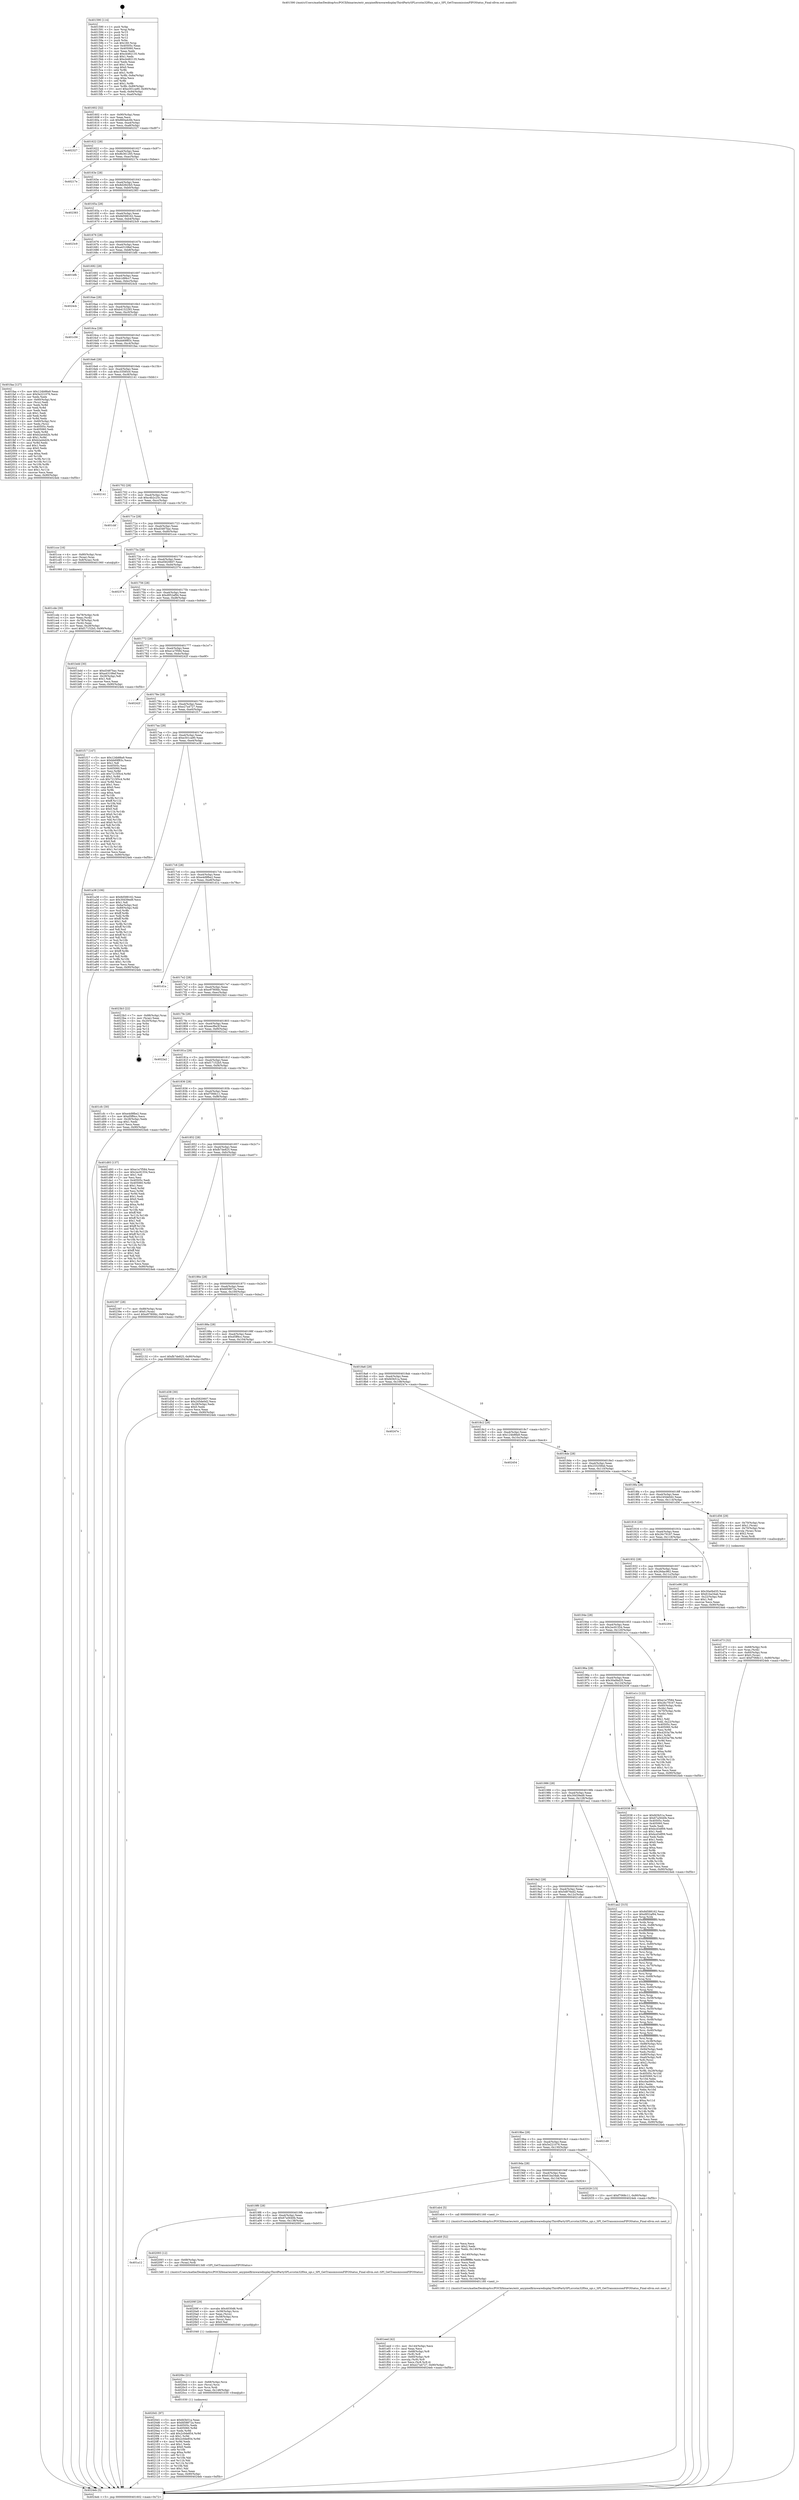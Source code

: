 digraph "0x401590" {
  label = "0x401590 (/mnt/c/Users/mathe/Desktop/tcc/POCII/binaries/extr_anypixelfirmwaredisplayThirdPartySPLsrcstm32f0xx_spi.c_SPI_GetTransmissionFIFOStatus_Final-ollvm.out::main(0))"
  labelloc = "t"
  node[shape=record]

  Entry [label="",width=0.3,height=0.3,shape=circle,fillcolor=black,style=filled]
  "0x401602" [label="{
     0x401602 [32]\l
     | [instrs]\l
     &nbsp;&nbsp;0x401602 \<+6\>: mov -0x90(%rbp),%eax\l
     &nbsp;&nbsp;0x401608 \<+2\>: mov %eax,%ecx\l
     &nbsp;&nbsp;0x40160a \<+6\>: sub $0x860adc6b,%ecx\l
     &nbsp;&nbsp;0x401610 \<+6\>: mov %eax,-0xa4(%rbp)\l
     &nbsp;&nbsp;0x401616 \<+6\>: mov %ecx,-0xa8(%rbp)\l
     &nbsp;&nbsp;0x40161c \<+6\>: je 0000000000402327 \<main+0xd97\>\l
  }"]
  "0x402327" [label="{
     0x402327\l
  }", style=dashed]
  "0x401622" [label="{
     0x401622 [28]\l
     | [instrs]\l
     &nbsp;&nbsp;0x401622 \<+5\>: jmp 0000000000401627 \<main+0x97\>\l
     &nbsp;&nbsp;0x401627 \<+6\>: mov -0xa4(%rbp),%eax\l
     &nbsp;&nbsp;0x40162d \<+5\>: sub $0x8b361265,%eax\l
     &nbsp;&nbsp;0x401632 \<+6\>: mov %eax,-0xac(%rbp)\l
     &nbsp;&nbsp;0x401638 \<+6\>: je 000000000040217e \<main+0xbee\>\l
  }"]
  Exit [label="",width=0.3,height=0.3,shape=circle,fillcolor=black,style=filled,peripheries=2]
  "0x40217e" [label="{
     0x40217e\l
  }", style=dashed]
  "0x40163e" [label="{
     0x40163e [28]\l
     | [instrs]\l
     &nbsp;&nbsp;0x40163e \<+5\>: jmp 0000000000401643 \<main+0xb3\>\l
     &nbsp;&nbsp;0x401643 \<+6\>: mov -0xa4(%rbp),%eax\l
     &nbsp;&nbsp;0x401649 \<+5\>: sub $0x8d2843b5,%eax\l
     &nbsp;&nbsp;0x40164e \<+6\>: mov %eax,-0xb0(%rbp)\l
     &nbsp;&nbsp;0x401654 \<+6\>: je 0000000000402383 \<main+0xdf3\>\l
  }"]
  "0x4020d1" [label="{
     0x4020d1 [97]\l
     | [instrs]\l
     &nbsp;&nbsp;0x4020d1 \<+5\>: mov $0xfd3b51a,%eax\l
     &nbsp;&nbsp;0x4020d6 \<+5\>: mov $0xfd58872a,%esi\l
     &nbsp;&nbsp;0x4020db \<+7\>: mov 0x40505c,%edx\l
     &nbsp;&nbsp;0x4020e2 \<+8\>: mov 0x405060,%r8d\l
     &nbsp;&nbsp;0x4020ea \<+3\>: mov %edx,%r9d\l
     &nbsp;&nbsp;0x4020ed \<+7\>: add $0x2c0de854,%r9d\l
     &nbsp;&nbsp;0x4020f4 \<+4\>: sub $0x1,%r9d\l
     &nbsp;&nbsp;0x4020f8 \<+7\>: sub $0x2c0de854,%r9d\l
     &nbsp;&nbsp;0x4020ff \<+4\>: imul %r9d,%edx\l
     &nbsp;&nbsp;0x402103 \<+3\>: and $0x1,%edx\l
     &nbsp;&nbsp;0x402106 \<+3\>: cmp $0x0,%edx\l
     &nbsp;&nbsp;0x402109 \<+4\>: sete %r10b\l
     &nbsp;&nbsp;0x40210d \<+4\>: cmp $0xa,%r8d\l
     &nbsp;&nbsp;0x402111 \<+4\>: setl %r11b\l
     &nbsp;&nbsp;0x402115 \<+3\>: mov %r10b,%bl\l
     &nbsp;&nbsp;0x402118 \<+3\>: and %r11b,%bl\l
     &nbsp;&nbsp;0x40211b \<+3\>: xor %r11b,%r10b\l
     &nbsp;&nbsp;0x40211e \<+3\>: or %r10b,%bl\l
     &nbsp;&nbsp;0x402121 \<+3\>: test $0x1,%bl\l
     &nbsp;&nbsp;0x402124 \<+3\>: cmovne %esi,%eax\l
     &nbsp;&nbsp;0x402127 \<+6\>: mov %eax,-0x90(%rbp)\l
     &nbsp;&nbsp;0x40212d \<+5\>: jmp 00000000004024eb \<main+0xf5b\>\l
  }"]
  "0x402383" [label="{
     0x402383\l
  }", style=dashed]
  "0x40165a" [label="{
     0x40165a [28]\l
     | [instrs]\l
     &nbsp;&nbsp;0x40165a \<+5\>: jmp 000000000040165f \<main+0xcf\>\l
     &nbsp;&nbsp;0x40165f \<+6\>: mov -0xa4(%rbp),%eax\l
     &nbsp;&nbsp;0x401665 \<+5\>: sub $0x8d588162,%eax\l
     &nbsp;&nbsp;0x40166a \<+6\>: mov %eax,-0xb4(%rbp)\l
     &nbsp;&nbsp;0x401670 \<+6\>: je 00000000004023c9 \<main+0xe39\>\l
  }"]
  "0x4020bc" [label="{
     0x4020bc [21]\l
     | [instrs]\l
     &nbsp;&nbsp;0x4020bc \<+4\>: mov -0x68(%rbp),%rcx\l
     &nbsp;&nbsp;0x4020c0 \<+3\>: mov (%rcx),%rcx\l
     &nbsp;&nbsp;0x4020c3 \<+3\>: mov %rcx,%rdi\l
     &nbsp;&nbsp;0x4020c6 \<+6\>: mov %eax,-0x148(%rbp)\l
     &nbsp;&nbsp;0x4020cc \<+5\>: call 0000000000401030 \<free@plt\>\l
     | [calls]\l
     &nbsp;&nbsp;0x401030 \{1\} (unknown)\l
  }"]
  "0x4023c9" [label="{
     0x4023c9\l
  }", style=dashed]
  "0x401676" [label="{
     0x401676 [28]\l
     | [instrs]\l
     &nbsp;&nbsp;0x401676 \<+5\>: jmp 000000000040167b \<main+0xeb\>\l
     &nbsp;&nbsp;0x40167b \<+6\>: mov -0xa4(%rbp),%eax\l
     &nbsp;&nbsp;0x401681 \<+5\>: sub $0xa43108ef,%eax\l
     &nbsp;&nbsp;0x401686 \<+6\>: mov %eax,-0xb8(%rbp)\l
     &nbsp;&nbsp;0x40168c \<+6\>: je 0000000000401bfb \<main+0x66b\>\l
  }"]
  "0x40209f" [label="{
     0x40209f [29]\l
     | [instrs]\l
     &nbsp;&nbsp;0x40209f \<+10\>: movabs $0x4030d6,%rdi\l
     &nbsp;&nbsp;0x4020a9 \<+4\>: mov -0x58(%rbp),%rcx\l
     &nbsp;&nbsp;0x4020ad \<+2\>: mov %eax,(%rcx)\l
     &nbsp;&nbsp;0x4020af \<+4\>: mov -0x58(%rbp),%rcx\l
     &nbsp;&nbsp;0x4020b3 \<+2\>: mov (%rcx),%esi\l
     &nbsp;&nbsp;0x4020b5 \<+2\>: mov $0x0,%al\l
     &nbsp;&nbsp;0x4020b7 \<+5\>: call 0000000000401040 \<printf@plt\>\l
     | [calls]\l
     &nbsp;&nbsp;0x401040 \{1\} (unknown)\l
  }"]
  "0x401bfb" [label="{
     0x401bfb\l
  }", style=dashed]
  "0x401692" [label="{
     0x401692 [28]\l
     | [instrs]\l
     &nbsp;&nbsp;0x401692 \<+5\>: jmp 0000000000401697 \<main+0x107\>\l
     &nbsp;&nbsp;0x401697 \<+6\>: mov -0xa4(%rbp),%eax\l
     &nbsp;&nbsp;0x40169d \<+5\>: sub $0xb1d99cc7,%eax\l
     &nbsp;&nbsp;0x4016a2 \<+6\>: mov %eax,-0xbc(%rbp)\l
     &nbsp;&nbsp;0x4016a8 \<+6\>: je 00000000004024cb \<main+0xf3b\>\l
  }"]
  "0x401a12" [label="{
     0x401a12\l
  }", style=dashed]
  "0x4024cb" [label="{
     0x4024cb\l
  }", style=dashed]
  "0x4016ae" [label="{
     0x4016ae [28]\l
     | [instrs]\l
     &nbsp;&nbsp;0x4016ae \<+5\>: jmp 00000000004016b3 \<main+0x123\>\l
     &nbsp;&nbsp;0x4016b3 \<+6\>: mov -0xa4(%rbp),%eax\l
     &nbsp;&nbsp;0x4016b9 \<+5\>: sub $0xb4152293,%eax\l
     &nbsp;&nbsp;0x4016be \<+6\>: mov %eax,-0xc0(%rbp)\l
     &nbsp;&nbsp;0x4016c4 \<+6\>: je 0000000000401c56 \<main+0x6c6\>\l
  }"]
  "0x402093" [label="{
     0x402093 [12]\l
     | [instrs]\l
     &nbsp;&nbsp;0x402093 \<+4\>: mov -0x68(%rbp),%rax\l
     &nbsp;&nbsp;0x402097 \<+3\>: mov (%rax),%rdi\l
     &nbsp;&nbsp;0x40209a \<+5\>: call 00000000004013d0 \<SPI_GetTransmissionFIFOStatus\>\l
     | [calls]\l
     &nbsp;&nbsp;0x4013d0 \{1\} (/mnt/c/Users/mathe/Desktop/tcc/POCII/binaries/extr_anypixelfirmwaredisplayThirdPartySPLsrcstm32f0xx_spi.c_SPI_GetTransmissionFIFOStatus_Final-ollvm.out::SPI_GetTransmissionFIFOStatus)\l
  }"]
  "0x401c56" [label="{
     0x401c56\l
  }", style=dashed]
  "0x4016ca" [label="{
     0x4016ca [28]\l
     | [instrs]\l
     &nbsp;&nbsp;0x4016ca \<+5\>: jmp 00000000004016cf \<main+0x13f\>\l
     &nbsp;&nbsp;0x4016cf \<+6\>: mov -0xa4(%rbp),%eax\l
     &nbsp;&nbsp;0x4016d5 \<+5\>: sub $0xbb69f83c,%eax\l
     &nbsp;&nbsp;0x4016da \<+6\>: mov %eax,-0xc4(%rbp)\l
     &nbsp;&nbsp;0x4016e0 \<+6\>: je 0000000000401faa \<main+0xa1a\>\l
  }"]
  "0x401eed" [label="{
     0x401eed [42]\l
     | [instrs]\l
     &nbsp;&nbsp;0x401eed \<+6\>: mov -0x144(%rbp),%ecx\l
     &nbsp;&nbsp;0x401ef3 \<+3\>: imul %eax,%ecx\l
     &nbsp;&nbsp;0x401ef6 \<+4\>: mov -0x68(%rbp),%r8\l
     &nbsp;&nbsp;0x401efa \<+3\>: mov (%r8),%r8\l
     &nbsp;&nbsp;0x401efd \<+4\>: mov -0x60(%rbp),%r9\l
     &nbsp;&nbsp;0x401f01 \<+3\>: movslq (%r9),%r9\l
     &nbsp;&nbsp;0x401f04 \<+4\>: mov %ecx,(%r8,%r9,4)\l
     &nbsp;&nbsp;0x401f08 \<+10\>: movl $0xe27a4727,-0x90(%rbp)\l
     &nbsp;&nbsp;0x401f12 \<+5\>: jmp 00000000004024eb \<main+0xf5b\>\l
  }"]
  "0x401faa" [label="{
     0x401faa [127]\l
     | [instrs]\l
     &nbsp;&nbsp;0x401faa \<+5\>: mov $0x124b88a9,%eax\l
     &nbsp;&nbsp;0x401faf \<+5\>: mov $0x5e221076,%ecx\l
     &nbsp;&nbsp;0x401fb4 \<+2\>: xor %edx,%edx\l
     &nbsp;&nbsp;0x401fb6 \<+4\>: mov -0x60(%rbp),%rsi\l
     &nbsp;&nbsp;0x401fba \<+2\>: mov (%rsi),%edi\l
     &nbsp;&nbsp;0x401fbc \<+3\>: mov %edx,%r8d\l
     &nbsp;&nbsp;0x401fbf \<+3\>: sub %edi,%r8d\l
     &nbsp;&nbsp;0x401fc2 \<+2\>: mov %edx,%edi\l
     &nbsp;&nbsp;0x401fc4 \<+3\>: sub $0x1,%edi\l
     &nbsp;&nbsp;0x401fc7 \<+3\>: add %edi,%r8d\l
     &nbsp;&nbsp;0x401fca \<+3\>: sub %r8d,%edx\l
     &nbsp;&nbsp;0x401fcd \<+4\>: mov -0x60(%rbp),%rsi\l
     &nbsp;&nbsp;0x401fd1 \<+2\>: mov %edx,(%rsi)\l
     &nbsp;&nbsp;0x401fd3 \<+7\>: mov 0x40505c,%edx\l
     &nbsp;&nbsp;0x401fda \<+7\>: mov 0x405060,%edi\l
     &nbsp;&nbsp;0x401fe1 \<+3\>: mov %edx,%r8d\l
     &nbsp;&nbsp;0x401fe4 \<+7\>: add $0xb2a44d2b,%r8d\l
     &nbsp;&nbsp;0x401feb \<+4\>: sub $0x1,%r8d\l
     &nbsp;&nbsp;0x401fef \<+7\>: sub $0xb2a44d2b,%r8d\l
     &nbsp;&nbsp;0x401ff6 \<+4\>: imul %r8d,%edx\l
     &nbsp;&nbsp;0x401ffa \<+3\>: and $0x1,%edx\l
     &nbsp;&nbsp;0x401ffd \<+3\>: cmp $0x0,%edx\l
     &nbsp;&nbsp;0x402000 \<+4\>: sete %r9b\l
     &nbsp;&nbsp;0x402004 \<+3\>: cmp $0xa,%edi\l
     &nbsp;&nbsp;0x402007 \<+4\>: setl %r10b\l
     &nbsp;&nbsp;0x40200b \<+3\>: mov %r9b,%r11b\l
     &nbsp;&nbsp;0x40200e \<+3\>: and %r10b,%r11b\l
     &nbsp;&nbsp;0x402011 \<+3\>: xor %r10b,%r9b\l
     &nbsp;&nbsp;0x402014 \<+3\>: or %r9b,%r11b\l
     &nbsp;&nbsp;0x402017 \<+4\>: test $0x1,%r11b\l
     &nbsp;&nbsp;0x40201b \<+3\>: cmovne %ecx,%eax\l
     &nbsp;&nbsp;0x40201e \<+6\>: mov %eax,-0x90(%rbp)\l
     &nbsp;&nbsp;0x402024 \<+5\>: jmp 00000000004024eb \<main+0xf5b\>\l
  }"]
  "0x4016e6" [label="{
     0x4016e6 [28]\l
     | [instrs]\l
     &nbsp;&nbsp;0x4016e6 \<+5\>: jmp 00000000004016eb \<main+0x15b\>\l
     &nbsp;&nbsp;0x4016eb \<+6\>: mov -0xa4(%rbp),%eax\l
     &nbsp;&nbsp;0x4016f1 \<+5\>: sub $0xc33585c0,%eax\l
     &nbsp;&nbsp;0x4016f6 \<+6\>: mov %eax,-0xc8(%rbp)\l
     &nbsp;&nbsp;0x4016fc \<+6\>: je 0000000000402141 \<main+0xbb1\>\l
  }"]
  "0x401eb9" [label="{
     0x401eb9 [52]\l
     | [instrs]\l
     &nbsp;&nbsp;0x401eb9 \<+2\>: xor %ecx,%ecx\l
     &nbsp;&nbsp;0x401ebb \<+5\>: mov $0x2,%edx\l
     &nbsp;&nbsp;0x401ec0 \<+6\>: mov %edx,-0x140(%rbp)\l
     &nbsp;&nbsp;0x401ec6 \<+1\>: cltd\l
     &nbsp;&nbsp;0x401ec7 \<+6\>: mov -0x140(%rbp),%esi\l
     &nbsp;&nbsp;0x401ecd \<+2\>: idiv %esi\l
     &nbsp;&nbsp;0x401ecf \<+6\>: imul $0xfffffffe,%edx,%edx\l
     &nbsp;&nbsp;0x401ed5 \<+2\>: mov %ecx,%edi\l
     &nbsp;&nbsp;0x401ed7 \<+2\>: sub %edx,%edi\l
     &nbsp;&nbsp;0x401ed9 \<+2\>: mov %ecx,%edx\l
     &nbsp;&nbsp;0x401edb \<+3\>: sub $0x1,%edx\l
     &nbsp;&nbsp;0x401ede \<+2\>: add %edx,%edi\l
     &nbsp;&nbsp;0x401ee0 \<+2\>: sub %edi,%ecx\l
     &nbsp;&nbsp;0x401ee2 \<+6\>: mov %ecx,-0x144(%rbp)\l
     &nbsp;&nbsp;0x401ee8 \<+5\>: call 0000000000401160 \<next_i\>\l
     | [calls]\l
     &nbsp;&nbsp;0x401160 \{1\} (/mnt/c/Users/mathe/Desktop/tcc/POCII/binaries/extr_anypixelfirmwaredisplayThirdPartySPLsrcstm32f0xx_spi.c_SPI_GetTransmissionFIFOStatus_Final-ollvm.out::next_i)\l
  }"]
  "0x402141" [label="{
     0x402141\l
  }", style=dashed]
  "0x401702" [label="{
     0x401702 [28]\l
     | [instrs]\l
     &nbsp;&nbsp;0x401702 \<+5\>: jmp 0000000000401707 \<main+0x177\>\l
     &nbsp;&nbsp;0x401707 \<+6\>: mov -0xa4(%rbp),%eax\l
     &nbsp;&nbsp;0x40170d \<+5\>: sub $0xc4b2c25c,%eax\l
     &nbsp;&nbsp;0x401712 \<+6\>: mov %eax,-0xcc(%rbp)\l
     &nbsp;&nbsp;0x401718 \<+6\>: je 0000000000401cbf \<main+0x72f\>\l
  }"]
  "0x4019f6" [label="{
     0x4019f6 [28]\l
     | [instrs]\l
     &nbsp;&nbsp;0x4019f6 \<+5\>: jmp 00000000004019fb \<main+0x46b\>\l
     &nbsp;&nbsp;0x4019fb \<+6\>: mov -0xa4(%rbp),%eax\l
     &nbsp;&nbsp;0x401a01 \<+5\>: sub $0x67a5640b,%eax\l
     &nbsp;&nbsp;0x401a06 \<+6\>: mov %eax,-0x138(%rbp)\l
     &nbsp;&nbsp;0x401a0c \<+6\>: je 0000000000402093 \<main+0xb03\>\l
  }"]
  "0x401cbf" [label="{
     0x401cbf\l
  }", style=dashed]
  "0x40171e" [label="{
     0x40171e [28]\l
     | [instrs]\l
     &nbsp;&nbsp;0x40171e \<+5\>: jmp 0000000000401723 \<main+0x193\>\l
     &nbsp;&nbsp;0x401723 \<+6\>: mov -0xa4(%rbp),%eax\l
     &nbsp;&nbsp;0x401729 \<+5\>: sub $0xd3487bac,%eax\l
     &nbsp;&nbsp;0x40172e \<+6\>: mov %eax,-0xd0(%rbp)\l
     &nbsp;&nbsp;0x401734 \<+6\>: je 0000000000401cce \<main+0x73e\>\l
  }"]
  "0x401eb4" [label="{
     0x401eb4 [5]\l
     | [instrs]\l
     &nbsp;&nbsp;0x401eb4 \<+5\>: call 0000000000401160 \<next_i\>\l
     | [calls]\l
     &nbsp;&nbsp;0x401160 \{1\} (/mnt/c/Users/mathe/Desktop/tcc/POCII/binaries/extr_anypixelfirmwaredisplayThirdPartySPLsrcstm32f0xx_spi.c_SPI_GetTransmissionFIFOStatus_Final-ollvm.out::next_i)\l
  }"]
  "0x401cce" [label="{
     0x401cce [16]\l
     | [instrs]\l
     &nbsp;&nbsp;0x401cce \<+4\>: mov -0x80(%rbp),%rax\l
     &nbsp;&nbsp;0x401cd2 \<+3\>: mov (%rax),%rax\l
     &nbsp;&nbsp;0x401cd5 \<+4\>: mov 0x8(%rax),%rdi\l
     &nbsp;&nbsp;0x401cd9 \<+5\>: call 0000000000401060 \<atoi@plt\>\l
     | [calls]\l
     &nbsp;&nbsp;0x401060 \{1\} (unknown)\l
  }"]
  "0x40173a" [label="{
     0x40173a [28]\l
     | [instrs]\l
     &nbsp;&nbsp;0x40173a \<+5\>: jmp 000000000040173f \<main+0x1af\>\l
     &nbsp;&nbsp;0x40173f \<+6\>: mov -0xa4(%rbp),%eax\l
     &nbsp;&nbsp;0x401745 \<+5\>: sub $0xd5820607,%eax\l
     &nbsp;&nbsp;0x40174a \<+6\>: mov %eax,-0xd4(%rbp)\l
     &nbsp;&nbsp;0x401750 \<+6\>: je 0000000000402374 \<main+0xde4\>\l
  }"]
  "0x4019da" [label="{
     0x4019da [28]\l
     | [instrs]\l
     &nbsp;&nbsp;0x4019da \<+5\>: jmp 00000000004019df \<main+0x44f\>\l
     &nbsp;&nbsp;0x4019df \<+6\>: mov -0xa4(%rbp),%eax\l
     &nbsp;&nbsp;0x4019e5 \<+5\>: sub $0x61ba34ab,%eax\l
     &nbsp;&nbsp;0x4019ea \<+6\>: mov %eax,-0x134(%rbp)\l
     &nbsp;&nbsp;0x4019f0 \<+6\>: je 0000000000401eb4 \<main+0x924\>\l
  }"]
  "0x402374" [label="{
     0x402374\l
  }", style=dashed]
  "0x401756" [label="{
     0x401756 [28]\l
     | [instrs]\l
     &nbsp;&nbsp;0x401756 \<+5\>: jmp 000000000040175b \<main+0x1cb\>\l
     &nbsp;&nbsp;0x40175b \<+6\>: mov -0xa4(%rbp),%eax\l
     &nbsp;&nbsp;0x401761 \<+5\>: sub $0xd952af94,%eax\l
     &nbsp;&nbsp;0x401766 \<+6\>: mov %eax,-0xd8(%rbp)\l
     &nbsp;&nbsp;0x40176c \<+6\>: je 0000000000401bdd \<main+0x64d\>\l
  }"]
  "0x402029" [label="{
     0x402029 [15]\l
     | [instrs]\l
     &nbsp;&nbsp;0x402029 \<+10\>: movl $0xf7068c11,-0x90(%rbp)\l
     &nbsp;&nbsp;0x402033 \<+5\>: jmp 00000000004024eb \<main+0xf5b\>\l
  }"]
  "0x401bdd" [label="{
     0x401bdd [30]\l
     | [instrs]\l
     &nbsp;&nbsp;0x401bdd \<+5\>: mov $0xd3487bac,%eax\l
     &nbsp;&nbsp;0x401be2 \<+5\>: mov $0xa43108ef,%ecx\l
     &nbsp;&nbsp;0x401be7 \<+3\>: mov -0x29(%rbp),%dl\l
     &nbsp;&nbsp;0x401bea \<+3\>: test $0x1,%dl\l
     &nbsp;&nbsp;0x401bed \<+3\>: cmovne %ecx,%eax\l
     &nbsp;&nbsp;0x401bf0 \<+6\>: mov %eax,-0x90(%rbp)\l
     &nbsp;&nbsp;0x401bf6 \<+5\>: jmp 00000000004024eb \<main+0xf5b\>\l
  }"]
  "0x401772" [label="{
     0x401772 [28]\l
     | [instrs]\l
     &nbsp;&nbsp;0x401772 \<+5\>: jmp 0000000000401777 \<main+0x1e7\>\l
     &nbsp;&nbsp;0x401777 \<+6\>: mov -0xa4(%rbp),%eax\l
     &nbsp;&nbsp;0x40177d \<+5\>: sub $0xe1a7f584,%eax\l
     &nbsp;&nbsp;0x401782 \<+6\>: mov %eax,-0xdc(%rbp)\l
     &nbsp;&nbsp;0x401788 \<+6\>: je 000000000040242f \<main+0xe9f\>\l
  }"]
  "0x4019be" [label="{
     0x4019be [28]\l
     | [instrs]\l
     &nbsp;&nbsp;0x4019be \<+5\>: jmp 00000000004019c3 \<main+0x433\>\l
     &nbsp;&nbsp;0x4019c3 \<+6\>: mov -0xa4(%rbp),%eax\l
     &nbsp;&nbsp;0x4019c9 \<+5\>: sub $0x5e221076,%eax\l
     &nbsp;&nbsp;0x4019ce \<+6\>: mov %eax,-0x130(%rbp)\l
     &nbsp;&nbsp;0x4019d4 \<+6\>: je 0000000000402029 \<main+0xa99\>\l
  }"]
  "0x40242f" [label="{
     0x40242f\l
  }", style=dashed]
  "0x40178e" [label="{
     0x40178e [28]\l
     | [instrs]\l
     &nbsp;&nbsp;0x40178e \<+5\>: jmp 0000000000401793 \<main+0x203\>\l
     &nbsp;&nbsp;0x401793 \<+6\>: mov -0xa4(%rbp),%eax\l
     &nbsp;&nbsp;0x401799 \<+5\>: sub $0xe27a4727,%eax\l
     &nbsp;&nbsp;0x40179e \<+6\>: mov %eax,-0xe0(%rbp)\l
     &nbsp;&nbsp;0x4017a4 \<+6\>: je 0000000000401f17 \<main+0x987\>\l
  }"]
  "0x4021d9" [label="{
     0x4021d9\l
  }", style=dashed]
  "0x401f17" [label="{
     0x401f17 [147]\l
     | [instrs]\l
     &nbsp;&nbsp;0x401f17 \<+5\>: mov $0x124b88a9,%eax\l
     &nbsp;&nbsp;0x401f1c \<+5\>: mov $0xbb69f83c,%ecx\l
     &nbsp;&nbsp;0x401f21 \<+2\>: mov $0x1,%dl\l
     &nbsp;&nbsp;0x401f23 \<+7\>: mov 0x40505c,%esi\l
     &nbsp;&nbsp;0x401f2a \<+7\>: mov 0x405060,%edi\l
     &nbsp;&nbsp;0x401f31 \<+3\>: mov %esi,%r8d\l
     &nbsp;&nbsp;0x401f34 \<+7\>: add $0x7215f3c4,%r8d\l
     &nbsp;&nbsp;0x401f3b \<+4\>: sub $0x1,%r8d\l
     &nbsp;&nbsp;0x401f3f \<+7\>: sub $0x7215f3c4,%r8d\l
     &nbsp;&nbsp;0x401f46 \<+4\>: imul %r8d,%esi\l
     &nbsp;&nbsp;0x401f4a \<+3\>: and $0x1,%esi\l
     &nbsp;&nbsp;0x401f4d \<+3\>: cmp $0x0,%esi\l
     &nbsp;&nbsp;0x401f50 \<+4\>: sete %r9b\l
     &nbsp;&nbsp;0x401f54 \<+3\>: cmp $0xa,%edi\l
     &nbsp;&nbsp;0x401f57 \<+4\>: setl %r10b\l
     &nbsp;&nbsp;0x401f5b \<+3\>: mov %r9b,%r11b\l
     &nbsp;&nbsp;0x401f5e \<+4\>: xor $0xff,%r11b\l
     &nbsp;&nbsp;0x401f62 \<+3\>: mov %r10b,%bl\l
     &nbsp;&nbsp;0x401f65 \<+3\>: xor $0xff,%bl\l
     &nbsp;&nbsp;0x401f68 \<+3\>: xor $0x0,%dl\l
     &nbsp;&nbsp;0x401f6b \<+3\>: mov %r11b,%r14b\l
     &nbsp;&nbsp;0x401f6e \<+4\>: and $0x0,%r14b\l
     &nbsp;&nbsp;0x401f72 \<+3\>: and %dl,%r9b\l
     &nbsp;&nbsp;0x401f75 \<+3\>: mov %bl,%r15b\l
     &nbsp;&nbsp;0x401f78 \<+4\>: and $0x0,%r15b\l
     &nbsp;&nbsp;0x401f7c \<+3\>: and %dl,%r10b\l
     &nbsp;&nbsp;0x401f7f \<+3\>: or %r9b,%r14b\l
     &nbsp;&nbsp;0x401f82 \<+3\>: or %r10b,%r15b\l
     &nbsp;&nbsp;0x401f85 \<+3\>: xor %r15b,%r14b\l
     &nbsp;&nbsp;0x401f88 \<+3\>: or %bl,%r11b\l
     &nbsp;&nbsp;0x401f8b \<+4\>: xor $0xff,%r11b\l
     &nbsp;&nbsp;0x401f8f \<+3\>: or $0x0,%dl\l
     &nbsp;&nbsp;0x401f92 \<+3\>: and %dl,%r11b\l
     &nbsp;&nbsp;0x401f95 \<+3\>: or %r11b,%r14b\l
     &nbsp;&nbsp;0x401f98 \<+4\>: test $0x1,%r14b\l
     &nbsp;&nbsp;0x401f9c \<+3\>: cmovne %ecx,%eax\l
     &nbsp;&nbsp;0x401f9f \<+6\>: mov %eax,-0x90(%rbp)\l
     &nbsp;&nbsp;0x401fa5 \<+5\>: jmp 00000000004024eb \<main+0xf5b\>\l
  }"]
  "0x4017aa" [label="{
     0x4017aa [28]\l
     | [instrs]\l
     &nbsp;&nbsp;0x4017aa \<+5\>: jmp 00000000004017af \<main+0x21f\>\l
     &nbsp;&nbsp;0x4017af \<+6\>: mov -0xa4(%rbp),%eax\l
     &nbsp;&nbsp;0x4017b5 \<+5\>: sub $0xe301ca90,%eax\l
     &nbsp;&nbsp;0x4017ba \<+6\>: mov %eax,-0xe4(%rbp)\l
     &nbsp;&nbsp;0x4017c0 \<+6\>: je 0000000000401a38 \<main+0x4a8\>\l
  }"]
  "0x401d73" [label="{
     0x401d73 [32]\l
     | [instrs]\l
     &nbsp;&nbsp;0x401d73 \<+4\>: mov -0x68(%rbp),%rdi\l
     &nbsp;&nbsp;0x401d77 \<+3\>: mov %rax,(%rdi)\l
     &nbsp;&nbsp;0x401d7a \<+4\>: mov -0x60(%rbp),%rax\l
     &nbsp;&nbsp;0x401d7e \<+6\>: movl $0x0,(%rax)\l
     &nbsp;&nbsp;0x401d84 \<+10\>: movl $0xf7068c11,-0x90(%rbp)\l
     &nbsp;&nbsp;0x401d8e \<+5\>: jmp 00000000004024eb \<main+0xf5b\>\l
  }"]
  "0x401a38" [label="{
     0x401a38 [106]\l
     | [instrs]\l
     &nbsp;&nbsp;0x401a38 \<+5\>: mov $0x8d588162,%eax\l
     &nbsp;&nbsp;0x401a3d \<+5\>: mov $0x30d39ed9,%ecx\l
     &nbsp;&nbsp;0x401a42 \<+2\>: mov $0x1,%dl\l
     &nbsp;&nbsp;0x401a44 \<+7\>: mov -0x8a(%rbp),%sil\l
     &nbsp;&nbsp;0x401a4b \<+7\>: mov -0x89(%rbp),%dil\l
     &nbsp;&nbsp;0x401a52 \<+3\>: mov %sil,%r8b\l
     &nbsp;&nbsp;0x401a55 \<+4\>: xor $0xff,%r8b\l
     &nbsp;&nbsp;0x401a59 \<+3\>: mov %dil,%r9b\l
     &nbsp;&nbsp;0x401a5c \<+4\>: xor $0xff,%r9b\l
     &nbsp;&nbsp;0x401a60 \<+3\>: xor $0x1,%dl\l
     &nbsp;&nbsp;0x401a63 \<+3\>: mov %r8b,%r10b\l
     &nbsp;&nbsp;0x401a66 \<+4\>: and $0xff,%r10b\l
     &nbsp;&nbsp;0x401a6a \<+3\>: and %dl,%sil\l
     &nbsp;&nbsp;0x401a6d \<+3\>: mov %r9b,%r11b\l
     &nbsp;&nbsp;0x401a70 \<+4\>: and $0xff,%r11b\l
     &nbsp;&nbsp;0x401a74 \<+3\>: and %dl,%dil\l
     &nbsp;&nbsp;0x401a77 \<+3\>: or %sil,%r10b\l
     &nbsp;&nbsp;0x401a7a \<+3\>: or %dil,%r11b\l
     &nbsp;&nbsp;0x401a7d \<+3\>: xor %r11b,%r10b\l
     &nbsp;&nbsp;0x401a80 \<+3\>: or %r9b,%r8b\l
     &nbsp;&nbsp;0x401a83 \<+4\>: xor $0xff,%r8b\l
     &nbsp;&nbsp;0x401a87 \<+3\>: or $0x1,%dl\l
     &nbsp;&nbsp;0x401a8a \<+3\>: and %dl,%r8b\l
     &nbsp;&nbsp;0x401a8d \<+3\>: or %r8b,%r10b\l
     &nbsp;&nbsp;0x401a90 \<+4\>: test $0x1,%r10b\l
     &nbsp;&nbsp;0x401a94 \<+3\>: cmovne %ecx,%eax\l
     &nbsp;&nbsp;0x401a97 \<+6\>: mov %eax,-0x90(%rbp)\l
     &nbsp;&nbsp;0x401a9d \<+5\>: jmp 00000000004024eb \<main+0xf5b\>\l
  }"]
  "0x4017c6" [label="{
     0x4017c6 [28]\l
     | [instrs]\l
     &nbsp;&nbsp;0x4017c6 \<+5\>: jmp 00000000004017cb \<main+0x23b\>\l
     &nbsp;&nbsp;0x4017cb \<+6\>: mov -0xa4(%rbp),%eax\l
     &nbsp;&nbsp;0x4017d1 \<+5\>: sub $0xe4d9fbe2,%eax\l
     &nbsp;&nbsp;0x4017d6 \<+6\>: mov %eax,-0xe8(%rbp)\l
     &nbsp;&nbsp;0x4017dc \<+6\>: je 0000000000401d1a \<main+0x78a\>\l
  }"]
  "0x4024eb" [label="{
     0x4024eb [5]\l
     | [instrs]\l
     &nbsp;&nbsp;0x4024eb \<+5\>: jmp 0000000000401602 \<main+0x72\>\l
  }"]
  "0x401590" [label="{
     0x401590 [114]\l
     | [instrs]\l
     &nbsp;&nbsp;0x401590 \<+1\>: push %rbp\l
     &nbsp;&nbsp;0x401591 \<+3\>: mov %rsp,%rbp\l
     &nbsp;&nbsp;0x401594 \<+2\>: push %r15\l
     &nbsp;&nbsp;0x401596 \<+2\>: push %r14\l
     &nbsp;&nbsp;0x401598 \<+2\>: push %r12\l
     &nbsp;&nbsp;0x40159a \<+1\>: push %rbx\l
     &nbsp;&nbsp;0x40159b \<+7\>: sub $0x160,%rsp\l
     &nbsp;&nbsp;0x4015a2 \<+7\>: mov 0x40505c,%eax\l
     &nbsp;&nbsp;0x4015a9 \<+7\>: mov 0x405060,%ecx\l
     &nbsp;&nbsp;0x4015b0 \<+2\>: mov %eax,%edx\l
     &nbsp;&nbsp;0x4015b2 \<+6\>: add $0xcb482135,%edx\l
     &nbsp;&nbsp;0x4015b8 \<+3\>: sub $0x1,%edx\l
     &nbsp;&nbsp;0x4015bb \<+6\>: sub $0xcb482135,%edx\l
     &nbsp;&nbsp;0x4015c1 \<+3\>: imul %edx,%eax\l
     &nbsp;&nbsp;0x4015c4 \<+3\>: and $0x1,%eax\l
     &nbsp;&nbsp;0x4015c7 \<+3\>: cmp $0x0,%eax\l
     &nbsp;&nbsp;0x4015ca \<+4\>: sete %r8b\l
     &nbsp;&nbsp;0x4015ce \<+4\>: and $0x1,%r8b\l
     &nbsp;&nbsp;0x4015d2 \<+7\>: mov %r8b,-0x8a(%rbp)\l
     &nbsp;&nbsp;0x4015d9 \<+3\>: cmp $0xa,%ecx\l
     &nbsp;&nbsp;0x4015dc \<+4\>: setl %r8b\l
     &nbsp;&nbsp;0x4015e0 \<+4\>: and $0x1,%r8b\l
     &nbsp;&nbsp;0x4015e4 \<+7\>: mov %r8b,-0x89(%rbp)\l
     &nbsp;&nbsp;0x4015eb \<+10\>: movl $0xe301ca90,-0x90(%rbp)\l
     &nbsp;&nbsp;0x4015f5 \<+6\>: mov %edi,-0x94(%rbp)\l
     &nbsp;&nbsp;0x4015fb \<+7\>: mov %rsi,-0xa0(%rbp)\l
  }"]
  "0x401cde" [label="{
     0x401cde [30]\l
     | [instrs]\l
     &nbsp;&nbsp;0x401cde \<+4\>: mov -0x78(%rbp),%rdi\l
     &nbsp;&nbsp;0x401ce2 \<+2\>: mov %eax,(%rdi)\l
     &nbsp;&nbsp;0x401ce4 \<+4\>: mov -0x78(%rbp),%rdi\l
     &nbsp;&nbsp;0x401ce8 \<+2\>: mov (%rdi),%eax\l
     &nbsp;&nbsp;0x401cea \<+3\>: mov %eax,-0x28(%rbp)\l
     &nbsp;&nbsp;0x401ced \<+10\>: movl $0xf17152b5,-0x90(%rbp)\l
     &nbsp;&nbsp;0x401cf7 \<+5\>: jmp 00000000004024eb \<main+0xf5b\>\l
  }"]
  "0x401d1a" [label="{
     0x401d1a\l
  }", style=dashed]
  "0x4017e2" [label="{
     0x4017e2 [28]\l
     | [instrs]\l
     &nbsp;&nbsp;0x4017e2 \<+5\>: jmp 00000000004017e7 \<main+0x257\>\l
     &nbsp;&nbsp;0x4017e7 \<+6\>: mov -0xa4(%rbp),%eax\l
     &nbsp;&nbsp;0x4017ed \<+5\>: sub $0xe9780fdc,%eax\l
     &nbsp;&nbsp;0x4017f2 \<+6\>: mov %eax,-0xec(%rbp)\l
     &nbsp;&nbsp;0x4017f8 \<+6\>: je 00000000004023b3 \<main+0xe23\>\l
  }"]
  "0x4019a2" [label="{
     0x4019a2 [28]\l
     | [instrs]\l
     &nbsp;&nbsp;0x4019a2 \<+5\>: jmp 00000000004019a7 \<main+0x417\>\l
     &nbsp;&nbsp;0x4019a7 \<+6\>: mov -0xa4(%rbp),%eax\l
     &nbsp;&nbsp;0x4019ad \<+5\>: sub $0x5d876ed2,%eax\l
     &nbsp;&nbsp;0x4019b2 \<+6\>: mov %eax,-0x12c(%rbp)\l
     &nbsp;&nbsp;0x4019b8 \<+6\>: je 00000000004021d9 \<main+0xc49\>\l
  }"]
  "0x4023b3" [label="{
     0x4023b3 [22]\l
     | [instrs]\l
     &nbsp;&nbsp;0x4023b3 \<+7\>: mov -0x88(%rbp),%rax\l
     &nbsp;&nbsp;0x4023ba \<+2\>: mov (%rax),%eax\l
     &nbsp;&nbsp;0x4023bc \<+4\>: lea -0x20(%rbp),%rsp\l
     &nbsp;&nbsp;0x4023c0 \<+1\>: pop %rbx\l
     &nbsp;&nbsp;0x4023c1 \<+2\>: pop %r12\l
     &nbsp;&nbsp;0x4023c3 \<+2\>: pop %r14\l
     &nbsp;&nbsp;0x4023c5 \<+2\>: pop %r15\l
     &nbsp;&nbsp;0x4023c7 \<+1\>: pop %rbp\l
     &nbsp;&nbsp;0x4023c8 \<+1\>: ret\l
  }"]
  "0x4017fe" [label="{
     0x4017fe [28]\l
     | [instrs]\l
     &nbsp;&nbsp;0x4017fe \<+5\>: jmp 0000000000401803 \<main+0x273\>\l
     &nbsp;&nbsp;0x401803 \<+6\>: mov -0xa4(%rbp),%eax\l
     &nbsp;&nbsp;0x401809 \<+5\>: sub $0xeecf6e3f,%eax\l
     &nbsp;&nbsp;0x40180e \<+6\>: mov %eax,-0xf0(%rbp)\l
     &nbsp;&nbsp;0x401814 \<+6\>: je 00000000004022a2 \<main+0xd12\>\l
  }"]
  "0x401aa2" [label="{
     0x401aa2 [315]\l
     | [instrs]\l
     &nbsp;&nbsp;0x401aa2 \<+5\>: mov $0x8d588162,%eax\l
     &nbsp;&nbsp;0x401aa7 \<+5\>: mov $0xd952af94,%ecx\l
     &nbsp;&nbsp;0x401aac \<+3\>: mov %rsp,%rdx\l
     &nbsp;&nbsp;0x401aaf \<+4\>: add $0xfffffffffffffff0,%rdx\l
     &nbsp;&nbsp;0x401ab3 \<+3\>: mov %rdx,%rsp\l
     &nbsp;&nbsp;0x401ab6 \<+7\>: mov %rdx,-0x88(%rbp)\l
     &nbsp;&nbsp;0x401abd \<+3\>: mov %rsp,%rdx\l
     &nbsp;&nbsp;0x401ac0 \<+4\>: add $0xfffffffffffffff0,%rdx\l
     &nbsp;&nbsp;0x401ac4 \<+3\>: mov %rdx,%rsp\l
     &nbsp;&nbsp;0x401ac7 \<+3\>: mov %rsp,%rsi\l
     &nbsp;&nbsp;0x401aca \<+4\>: add $0xfffffffffffffff0,%rsi\l
     &nbsp;&nbsp;0x401ace \<+3\>: mov %rsi,%rsp\l
     &nbsp;&nbsp;0x401ad1 \<+4\>: mov %rsi,-0x80(%rbp)\l
     &nbsp;&nbsp;0x401ad5 \<+3\>: mov %rsp,%rsi\l
     &nbsp;&nbsp;0x401ad8 \<+4\>: add $0xfffffffffffffff0,%rsi\l
     &nbsp;&nbsp;0x401adc \<+3\>: mov %rsi,%rsp\l
     &nbsp;&nbsp;0x401adf \<+4\>: mov %rsi,-0x78(%rbp)\l
     &nbsp;&nbsp;0x401ae3 \<+3\>: mov %rsp,%rsi\l
     &nbsp;&nbsp;0x401ae6 \<+4\>: add $0xfffffffffffffff0,%rsi\l
     &nbsp;&nbsp;0x401aea \<+3\>: mov %rsi,%rsp\l
     &nbsp;&nbsp;0x401aed \<+4\>: mov %rsi,-0x70(%rbp)\l
     &nbsp;&nbsp;0x401af1 \<+3\>: mov %rsp,%rsi\l
     &nbsp;&nbsp;0x401af4 \<+4\>: add $0xfffffffffffffff0,%rsi\l
     &nbsp;&nbsp;0x401af8 \<+3\>: mov %rsi,%rsp\l
     &nbsp;&nbsp;0x401afb \<+4\>: mov %rsi,-0x68(%rbp)\l
     &nbsp;&nbsp;0x401aff \<+3\>: mov %rsp,%rsi\l
     &nbsp;&nbsp;0x401b02 \<+4\>: add $0xfffffffffffffff0,%rsi\l
     &nbsp;&nbsp;0x401b06 \<+3\>: mov %rsi,%rsp\l
     &nbsp;&nbsp;0x401b09 \<+4\>: mov %rsi,-0x60(%rbp)\l
     &nbsp;&nbsp;0x401b0d \<+3\>: mov %rsp,%rsi\l
     &nbsp;&nbsp;0x401b10 \<+4\>: add $0xfffffffffffffff0,%rsi\l
     &nbsp;&nbsp;0x401b14 \<+3\>: mov %rsi,%rsp\l
     &nbsp;&nbsp;0x401b17 \<+4\>: mov %rsi,-0x58(%rbp)\l
     &nbsp;&nbsp;0x401b1b \<+3\>: mov %rsp,%rsi\l
     &nbsp;&nbsp;0x401b1e \<+4\>: add $0xfffffffffffffff0,%rsi\l
     &nbsp;&nbsp;0x401b22 \<+3\>: mov %rsi,%rsp\l
     &nbsp;&nbsp;0x401b25 \<+4\>: mov %rsi,-0x50(%rbp)\l
     &nbsp;&nbsp;0x401b29 \<+3\>: mov %rsp,%rsi\l
     &nbsp;&nbsp;0x401b2c \<+4\>: add $0xfffffffffffffff0,%rsi\l
     &nbsp;&nbsp;0x401b30 \<+3\>: mov %rsi,%rsp\l
     &nbsp;&nbsp;0x401b33 \<+4\>: mov %rsi,-0x48(%rbp)\l
     &nbsp;&nbsp;0x401b37 \<+3\>: mov %rsp,%rsi\l
     &nbsp;&nbsp;0x401b3a \<+4\>: add $0xfffffffffffffff0,%rsi\l
     &nbsp;&nbsp;0x401b3e \<+3\>: mov %rsi,%rsp\l
     &nbsp;&nbsp;0x401b41 \<+4\>: mov %rsi,-0x40(%rbp)\l
     &nbsp;&nbsp;0x401b45 \<+3\>: mov %rsp,%rsi\l
     &nbsp;&nbsp;0x401b48 \<+4\>: add $0xfffffffffffffff0,%rsi\l
     &nbsp;&nbsp;0x401b4c \<+3\>: mov %rsi,%rsp\l
     &nbsp;&nbsp;0x401b4f \<+4\>: mov %rsi,-0x38(%rbp)\l
     &nbsp;&nbsp;0x401b53 \<+7\>: mov -0x88(%rbp),%rsi\l
     &nbsp;&nbsp;0x401b5a \<+6\>: movl $0x0,(%rsi)\l
     &nbsp;&nbsp;0x401b60 \<+6\>: mov -0x94(%rbp),%edi\l
     &nbsp;&nbsp;0x401b66 \<+2\>: mov %edi,(%rdx)\l
     &nbsp;&nbsp;0x401b68 \<+4\>: mov -0x80(%rbp),%rsi\l
     &nbsp;&nbsp;0x401b6c \<+7\>: mov -0xa0(%rbp),%r8\l
     &nbsp;&nbsp;0x401b73 \<+3\>: mov %r8,(%rsi)\l
     &nbsp;&nbsp;0x401b76 \<+3\>: cmpl $0x2,(%rdx)\l
     &nbsp;&nbsp;0x401b79 \<+4\>: setne %r9b\l
     &nbsp;&nbsp;0x401b7d \<+4\>: and $0x1,%r9b\l
     &nbsp;&nbsp;0x401b81 \<+4\>: mov %r9b,-0x29(%rbp)\l
     &nbsp;&nbsp;0x401b85 \<+8\>: mov 0x40505c,%r10d\l
     &nbsp;&nbsp;0x401b8d \<+8\>: mov 0x405060,%r11d\l
     &nbsp;&nbsp;0x401b95 \<+3\>: mov %r10d,%ebx\l
     &nbsp;&nbsp;0x401b98 \<+6\>: sub $0xc0ac060c,%ebx\l
     &nbsp;&nbsp;0x401b9e \<+3\>: sub $0x1,%ebx\l
     &nbsp;&nbsp;0x401ba1 \<+6\>: add $0xc0ac060c,%ebx\l
     &nbsp;&nbsp;0x401ba7 \<+4\>: imul %ebx,%r10d\l
     &nbsp;&nbsp;0x401bab \<+4\>: and $0x1,%r10d\l
     &nbsp;&nbsp;0x401baf \<+4\>: cmp $0x0,%r10d\l
     &nbsp;&nbsp;0x401bb3 \<+4\>: sete %r9b\l
     &nbsp;&nbsp;0x401bb7 \<+4\>: cmp $0xa,%r11d\l
     &nbsp;&nbsp;0x401bbb \<+4\>: setl %r14b\l
     &nbsp;&nbsp;0x401bbf \<+3\>: mov %r9b,%r15b\l
     &nbsp;&nbsp;0x401bc2 \<+3\>: and %r14b,%r15b\l
     &nbsp;&nbsp;0x401bc5 \<+3\>: xor %r14b,%r9b\l
     &nbsp;&nbsp;0x401bc8 \<+3\>: or %r9b,%r15b\l
     &nbsp;&nbsp;0x401bcb \<+4\>: test $0x1,%r15b\l
     &nbsp;&nbsp;0x401bcf \<+3\>: cmovne %ecx,%eax\l
     &nbsp;&nbsp;0x401bd2 \<+6\>: mov %eax,-0x90(%rbp)\l
     &nbsp;&nbsp;0x401bd8 \<+5\>: jmp 00000000004024eb \<main+0xf5b\>\l
  }"]
  "0x4022a2" [label="{
     0x4022a2\l
  }", style=dashed]
  "0x40181a" [label="{
     0x40181a [28]\l
     | [instrs]\l
     &nbsp;&nbsp;0x40181a \<+5\>: jmp 000000000040181f \<main+0x28f\>\l
     &nbsp;&nbsp;0x40181f \<+6\>: mov -0xa4(%rbp),%eax\l
     &nbsp;&nbsp;0x401825 \<+5\>: sub $0xf17152b5,%eax\l
     &nbsp;&nbsp;0x40182a \<+6\>: mov %eax,-0xf4(%rbp)\l
     &nbsp;&nbsp;0x401830 \<+6\>: je 0000000000401cfc \<main+0x76c\>\l
  }"]
  "0x401986" [label="{
     0x401986 [28]\l
     | [instrs]\l
     &nbsp;&nbsp;0x401986 \<+5\>: jmp 000000000040198b \<main+0x3fb\>\l
     &nbsp;&nbsp;0x40198b \<+6\>: mov -0xa4(%rbp),%eax\l
     &nbsp;&nbsp;0x401991 \<+5\>: sub $0x30d39ed9,%eax\l
     &nbsp;&nbsp;0x401996 \<+6\>: mov %eax,-0x128(%rbp)\l
     &nbsp;&nbsp;0x40199c \<+6\>: je 0000000000401aa2 \<main+0x512\>\l
  }"]
  "0x401cfc" [label="{
     0x401cfc [30]\l
     | [instrs]\l
     &nbsp;&nbsp;0x401cfc \<+5\>: mov $0xe4d9fbe2,%eax\l
     &nbsp;&nbsp;0x401d01 \<+5\>: mov $0xd5ff4cc,%ecx\l
     &nbsp;&nbsp;0x401d06 \<+3\>: mov -0x28(%rbp),%edx\l
     &nbsp;&nbsp;0x401d09 \<+3\>: cmp $0x1,%edx\l
     &nbsp;&nbsp;0x401d0c \<+3\>: cmovl %ecx,%eax\l
     &nbsp;&nbsp;0x401d0f \<+6\>: mov %eax,-0x90(%rbp)\l
     &nbsp;&nbsp;0x401d15 \<+5\>: jmp 00000000004024eb \<main+0xf5b\>\l
  }"]
  "0x401836" [label="{
     0x401836 [28]\l
     | [instrs]\l
     &nbsp;&nbsp;0x401836 \<+5\>: jmp 000000000040183b \<main+0x2ab\>\l
     &nbsp;&nbsp;0x40183b \<+6\>: mov -0xa4(%rbp),%eax\l
     &nbsp;&nbsp;0x401841 \<+5\>: sub $0xf7068c11,%eax\l
     &nbsp;&nbsp;0x401846 \<+6\>: mov %eax,-0xf8(%rbp)\l
     &nbsp;&nbsp;0x40184c \<+6\>: je 0000000000401d93 \<main+0x803\>\l
  }"]
  "0x402038" [label="{
     0x402038 [91]\l
     | [instrs]\l
     &nbsp;&nbsp;0x402038 \<+5\>: mov $0xfd3b51a,%eax\l
     &nbsp;&nbsp;0x40203d \<+5\>: mov $0x67a5640b,%ecx\l
     &nbsp;&nbsp;0x402042 \<+7\>: mov 0x40505c,%edx\l
     &nbsp;&nbsp;0x402049 \<+7\>: mov 0x405060,%esi\l
     &nbsp;&nbsp;0x402050 \<+2\>: mov %edx,%edi\l
     &nbsp;&nbsp;0x402052 \<+6\>: add $0xbcd3df09,%edi\l
     &nbsp;&nbsp;0x402058 \<+3\>: sub $0x1,%edi\l
     &nbsp;&nbsp;0x40205b \<+6\>: sub $0xbcd3df09,%edi\l
     &nbsp;&nbsp;0x402061 \<+3\>: imul %edi,%edx\l
     &nbsp;&nbsp;0x402064 \<+3\>: and $0x1,%edx\l
     &nbsp;&nbsp;0x402067 \<+3\>: cmp $0x0,%edx\l
     &nbsp;&nbsp;0x40206a \<+4\>: sete %r8b\l
     &nbsp;&nbsp;0x40206e \<+3\>: cmp $0xa,%esi\l
     &nbsp;&nbsp;0x402071 \<+4\>: setl %r9b\l
     &nbsp;&nbsp;0x402075 \<+3\>: mov %r8b,%r10b\l
     &nbsp;&nbsp;0x402078 \<+3\>: and %r9b,%r10b\l
     &nbsp;&nbsp;0x40207b \<+3\>: xor %r9b,%r8b\l
     &nbsp;&nbsp;0x40207e \<+3\>: or %r8b,%r10b\l
     &nbsp;&nbsp;0x402081 \<+4\>: test $0x1,%r10b\l
     &nbsp;&nbsp;0x402085 \<+3\>: cmovne %ecx,%eax\l
     &nbsp;&nbsp;0x402088 \<+6\>: mov %eax,-0x90(%rbp)\l
     &nbsp;&nbsp;0x40208e \<+5\>: jmp 00000000004024eb \<main+0xf5b\>\l
  }"]
  "0x401d93" [label="{
     0x401d93 [137]\l
     | [instrs]\l
     &nbsp;&nbsp;0x401d93 \<+5\>: mov $0xe1a7f584,%eax\l
     &nbsp;&nbsp;0x401d98 \<+5\>: mov $0x2ec91554,%ecx\l
     &nbsp;&nbsp;0x401d9d \<+2\>: mov $0x1,%dl\l
     &nbsp;&nbsp;0x401d9f \<+2\>: xor %esi,%esi\l
     &nbsp;&nbsp;0x401da1 \<+7\>: mov 0x40505c,%edi\l
     &nbsp;&nbsp;0x401da8 \<+8\>: mov 0x405060,%r8d\l
     &nbsp;&nbsp;0x401db0 \<+3\>: sub $0x1,%esi\l
     &nbsp;&nbsp;0x401db3 \<+3\>: mov %edi,%r9d\l
     &nbsp;&nbsp;0x401db6 \<+3\>: add %esi,%r9d\l
     &nbsp;&nbsp;0x401db9 \<+4\>: imul %r9d,%edi\l
     &nbsp;&nbsp;0x401dbd \<+3\>: and $0x1,%edi\l
     &nbsp;&nbsp;0x401dc0 \<+3\>: cmp $0x0,%edi\l
     &nbsp;&nbsp;0x401dc3 \<+4\>: sete %r10b\l
     &nbsp;&nbsp;0x401dc7 \<+4\>: cmp $0xa,%r8d\l
     &nbsp;&nbsp;0x401dcb \<+4\>: setl %r11b\l
     &nbsp;&nbsp;0x401dcf \<+3\>: mov %r10b,%bl\l
     &nbsp;&nbsp;0x401dd2 \<+3\>: xor $0xff,%bl\l
     &nbsp;&nbsp;0x401dd5 \<+3\>: mov %r11b,%r14b\l
     &nbsp;&nbsp;0x401dd8 \<+4\>: xor $0xff,%r14b\l
     &nbsp;&nbsp;0x401ddc \<+3\>: xor $0x1,%dl\l
     &nbsp;&nbsp;0x401ddf \<+3\>: mov %bl,%r15b\l
     &nbsp;&nbsp;0x401de2 \<+4\>: and $0xff,%r15b\l
     &nbsp;&nbsp;0x401de6 \<+3\>: and %dl,%r10b\l
     &nbsp;&nbsp;0x401de9 \<+3\>: mov %r14b,%r12b\l
     &nbsp;&nbsp;0x401dec \<+4\>: and $0xff,%r12b\l
     &nbsp;&nbsp;0x401df0 \<+3\>: and %dl,%r11b\l
     &nbsp;&nbsp;0x401df3 \<+3\>: or %r10b,%r15b\l
     &nbsp;&nbsp;0x401df6 \<+3\>: or %r11b,%r12b\l
     &nbsp;&nbsp;0x401df9 \<+3\>: xor %r12b,%r15b\l
     &nbsp;&nbsp;0x401dfc \<+3\>: or %r14b,%bl\l
     &nbsp;&nbsp;0x401dff \<+3\>: xor $0xff,%bl\l
     &nbsp;&nbsp;0x401e02 \<+3\>: or $0x1,%dl\l
     &nbsp;&nbsp;0x401e05 \<+2\>: and %dl,%bl\l
     &nbsp;&nbsp;0x401e07 \<+3\>: or %bl,%r15b\l
     &nbsp;&nbsp;0x401e0a \<+4\>: test $0x1,%r15b\l
     &nbsp;&nbsp;0x401e0e \<+3\>: cmovne %ecx,%eax\l
     &nbsp;&nbsp;0x401e11 \<+6\>: mov %eax,-0x90(%rbp)\l
     &nbsp;&nbsp;0x401e17 \<+5\>: jmp 00000000004024eb \<main+0xf5b\>\l
  }"]
  "0x401852" [label="{
     0x401852 [28]\l
     | [instrs]\l
     &nbsp;&nbsp;0x401852 \<+5\>: jmp 0000000000401857 \<main+0x2c7\>\l
     &nbsp;&nbsp;0x401857 \<+6\>: mov -0xa4(%rbp),%eax\l
     &nbsp;&nbsp;0x40185d \<+5\>: sub $0xfb7de825,%eax\l
     &nbsp;&nbsp;0x401862 \<+6\>: mov %eax,-0xfc(%rbp)\l
     &nbsp;&nbsp;0x401868 \<+6\>: je 0000000000402397 \<main+0xe07\>\l
  }"]
  "0x40196a" [label="{
     0x40196a [28]\l
     | [instrs]\l
     &nbsp;&nbsp;0x40196a \<+5\>: jmp 000000000040196f \<main+0x3df\>\l
     &nbsp;&nbsp;0x40196f \<+6\>: mov -0xa4(%rbp),%eax\l
     &nbsp;&nbsp;0x401975 \<+5\>: sub $0x30a0bd35,%eax\l
     &nbsp;&nbsp;0x40197a \<+6\>: mov %eax,-0x124(%rbp)\l
     &nbsp;&nbsp;0x401980 \<+6\>: je 0000000000402038 \<main+0xaa8\>\l
  }"]
  "0x402397" [label="{
     0x402397 [28]\l
     | [instrs]\l
     &nbsp;&nbsp;0x402397 \<+7\>: mov -0x88(%rbp),%rax\l
     &nbsp;&nbsp;0x40239e \<+6\>: movl $0x0,(%rax)\l
     &nbsp;&nbsp;0x4023a4 \<+10\>: movl $0xe9780fdc,-0x90(%rbp)\l
     &nbsp;&nbsp;0x4023ae \<+5\>: jmp 00000000004024eb \<main+0xf5b\>\l
  }"]
  "0x40186e" [label="{
     0x40186e [28]\l
     | [instrs]\l
     &nbsp;&nbsp;0x40186e \<+5\>: jmp 0000000000401873 \<main+0x2e3\>\l
     &nbsp;&nbsp;0x401873 \<+6\>: mov -0xa4(%rbp),%eax\l
     &nbsp;&nbsp;0x401879 \<+5\>: sub $0xfd58872a,%eax\l
     &nbsp;&nbsp;0x40187e \<+6\>: mov %eax,-0x100(%rbp)\l
     &nbsp;&nbsp;0x401884 \<+6\>: je 0000000000402132 \<main+0xba2\>\l
  }"]
  "0x401e1c" [label="{
     0x401e1c [122]\l
     | [instrs]\l
     &nbsp;&nbsp;0x401e1c \<+5\>: mov $0xe1a7f584,%eax\l
     &nbsp;&nbsp;0x401e21 \<+5\>: mov $0x26c79167,%ecx\l
     &nbsp;&nbsp;0x401e26 \<+4\>: mov -0x60(%rbp),%rdx\l
     &nbsp;&nbsp;0x401e2a \<+2\>: mov (%rdx),%esi\l
     &nbsp;&nbsp;0x401e2c \<+4\>: mov -0x70(%rbp),%rdx\l
     &nbsp;&nbsp;0x401e30 \<+2\>: cmp (%rdx),%esi\l
     &nbsp;&nbsp;0x401e32 \<+4\>: setl %dil\l
     &nbsp;&nbsp;0x401e36 \<+4\>: and $0x1,%dil\l
     &nbsp;&nbsp;0x401e3a \<+4\>: mov %dil,-0x22(%rbp)\l
     &nbsp;&nbsp;0x401e3e \<+7\>: mov 0x40505c,%esi\l
     &nbsp;&nbsp;0x401e45 \<+8\>: mov 0x405060,%r8d\l
     &nbsp;&nbsp;0x401e4d \<+3\>: mov %esi,%r9d\l
     &nbsp;&nbsp;0x401e50 \<+7\>: add $0x4203a79e,%r9d\l
     &nbsp;&nbsp;0x401e57 \<+4\>: sub $0x1,%r9d\l
     &nbsp;&nbsp;0x401e5b \<+7\>: sub $0x4203a79e,%r9d\l
     &nbsp;&nbsp;0x401e62 \<+4\>: imul %r9d,%esi\l
     &nbsp;&nbsp;0x401e66 \<+3\>: and $0x1,%esi\l
     &nbsp;&nbsp;0x401e69 \<+3\>: cmp $0x0,%esi\l
     &nbsp;&nbsp;0x401e6c \<+4\>: sete %dil\l
     &nbsp;&nbsp;0x401e70 \<+4\>: cmp $0xa,%r8d\l
     &nbsp;&nbsp;0x401e74 \<+4\>: setl %r10b\l
     &nbsp;&nbsp;0x401e78 \<+3\>: mov %dil,%r11b\l
     &nbsp;&nbsp;0x401e7b \<+3\>: and %r10b,%r11b\l
     &nbsp;&nbsp;0x401e7e \<+3\>: xor %r10b,%dil\l
     &nbsp;&nbsp;0x401e81 \<+3\>: or %dil,%r11b\l
     &nbsp;&nbsp;0x401e84 \<+4\>: test $0x1,%r11b\l
     &nbsp;&nbsp;0x401e88 \<+3\>: cmovne %ecx,%eax\l
     &nbsp;&nbsp;0x401e8b \<+6\>: mov %eax,-0x90(%rbp)\l
     &nbsp;&nbsp;0x401e91 \<+5\>: jmp 00000000004024eb \<main+0xf5b\>\l
  }"]
  "0x402132" [label="{
     0x402132 [15]\l
     | [instrs]\l
     &nbsp;&nbsp;0x402132 \<+10\>: movl $0xfb7de825,-0x90(%rbp)\l
     &nbsp;&nbsp;0x40213c \<+5\>: jmp 00000000004024eb \<main+0xf5b\>\l
  }"]
  "0x40188a" [label="{
     0x40188a [28]\l
     | [instrs]\l
     &nbsp;&nbsp;0x40188a \<+5\>: jmp 000000000040188f \<main+0x2ff\>\l
     &nbsp;&nbsp;0x40188f \<+6\>: mov -0xa4(%rbp),%eax\l
     &nbsp;&nbsp;0x401895 \<+5\>: sub $0xd5ff4cc,%eax\l
     &nbsp;&nbsp;0x40189a \<+6\>: mov %eax,-0x104(%rbp)\l
     &nbsp;&nbsp;0x4018a0 \<+6\>: je 0000000000401d38 \<main+0x7a8\>\l
  }"]
  "0x40194e" [label="{
     0x40194e [28]\l
     | [instrs]\l
     &nbsp;&nbsp;0x40194e \<+5\>: jmp 0000000000401953 \<main+0x3c3\>\l
     &nbsp;&nbsp;0x401953 \<+6\>: mov -0xa4(%rbp),%eax\l
     &nbsp;&nbsp;0x401959 \<+5\>: sub $0x2ec91554,%eax\l
     &nbsp;&nbsp;0x40195e \<+6\>: mov %eax,-0x120(%rbp)\l
     &nbsp;&nbsp;0x401964 \<+6\>: je 0000000000401e1c \<main+0x88c\>\l
  }"]
  "0x401d38" [label="{
     0x401d38 [30]\l
     | [instrs]\l
     &nbsp;&nbsp;0x401d38 \<+5\>: mov $0xd5820607,%eax\l
     &nbsp;&nbsp;0x401d3d \<+5\>: mov $0x245de0d2,%ecx\l
     &nbsp;&nbsp;0x401d42 \<+3\>: mov -0x28(%rbp),%edx\l
     &nbsp;&nbsp;0x401d45 \<+3\>: cmp $0x0,%edx\l
     &nbsp;&nbsp;0x401d48 \<+3\>: cmove %ecx,%eax\l
     &nbsp;&nbsp;0x401d4b \<+6\>: mov %eax,-0x90(%rbp)\l
     &nbsp;&nbsp;0x401d51 \<+5\>: jmp 00000000004024eb \<main+0xf5b\>\l
  }"]
  "0x4018a6" [label="{
     0x4018a6 [28]\l
     | [instrs]\l
     &nbsp;&nbsp;0x4018a6 \<+5\>: jmp 00000000004018ab \<main+0x31b\>\l
     &nbsp;&nbsp;0x4018ab \<+6\>: mov -0xa4(%rbp),%eax\l
     &nbsp;&nbsp;0x4018b1 \<+5\>: sub $0xfd3b51a,%eax\l
     &nbsp;&nbsp;0x4018b6 \<+6\>: mov %eax,-0x108(%rbp)\l
     &nbsp;&nbsp;0x4018bc \<+6\>: je 000000000040247e \<main+0xeee\>\l
  }"]
  "0x402284" [label="{
     0x402284\l
  }", style=dashed]
  "0x40247e" [label="{
     0x40247e\l
  }", style=dashed]
  "0x4018c2" [label="{
     0x4018c2 [28]\l
     | [instrs]\l
     &nbsp;&nbsp;0x4018c2 \<+5\>: jmp 00000000004018c7 \<main+0x337\>\l
     &nbsp;&nbsp;0x4018c7 \<+6\>: mov -0xa4(%rbp),%eax\l
     &nbsp;&nbsp;0x4018cd \<+5\>: sub $0x124b88a9,%eax\l
     &nbsp;&nbsp;0x4018d2 \<+6\>: mov %eax,-0x10c(%rbp)\l
     &nbsp;&nbsp;0x4018d8 \<+6\>: je 0000000000402454 \<main+0xec4\>\l
  }"]
  "0x401932" [label="{
     0x401932 [28]\l
     | [instrs]\l
     &nbsp;&nbsp;0x401932 \<+5\>: jmp 0000000000401937 \<main+0x3a7\>\l
     &nbsp;&nbsp;0x401937 \<+6\>: mov -0xa4(%rbp),%eax\l
     &nbsp;&nbsp;0x40193d \<+5\>: sub $0x26dac962,%eax\l
     &nbsp;&nbsp;0x401942 \<+6\>: mov %eax,-0x11c(%rbp)\l
     &nbsp;&nbsp;0x401948 \<+6\>: je 0000000000402284 \<main+0xcf4\>\l
  }"]
  "0x402454" [label="{
     0x402454\l
  }", style=dashed]
  "0x4018de" [label="{
     0x4018de [28]\l
     | [instrs]\l
     &nbsp;&nbsp;0x4018de \<+5\>: jmp 00000000004018e3 \<main+0x353\>\l
     &nbsp;&nbsp;0x4018e3 \<+6\>: mov -0xa4(%rbp),%eax\l
     &nbsp;&nbsp;0x4018e9 \<+5\>: sub $0x2332584d,%eax\l
     &nbsp;&nbsp;0x4018ee \<+6\>: mov %eax,-0x110(%rbp)\l
     &nbsp;&nbsp;0x4018f4 \<+6\>: je 000000000040240e \<main+0xe7e\>\l
  }"]
  "0x401e96" [label="{
     0x401e96 [30]\l
     | [instrs]\l
     &nbsp;&nbsp;0x401e96 \<+5\>: mov $0x30a0bd35,%eax\l
     &nbsp;&nbsp;0x401e9b \<+5\>: mov $0x61ba34ab,%ecx\l
     &nbsp;&nbsp;0x401ea0 \<+3\>: mov -0x22(%rbp),%dl\l
     &nbsp;&nbsp;0x401ea3 \<+3\>: test $0x1,%dl\l
     &nbsp;&nbsp;0x401ea6 \<+3\>: cmovne %ecx,%eax\l
     &nbsp;&nbsp;0x401ea9 \<+6\>: mov %eax,-0x90(%rbp)\l
     &nbsp;&nbsp;0x401eaf \<+5\>: jmp 00000000004024eb \<main+0xf5b\>\l
  }"]
  "0x40240e" [label="{
     0x40240e\l
  }", style=dashed]
  "0x4018fa" [label="{
     0x4018fa [28]\l
     | [instrs]\l
     &nbsp;&nbsp;0x4018fa \<+5\>: jmp 00000000004018ff \<main+0x36f\>\l
     &nbsp;&nbsp;0x4018ff \<+6\>: mov -0xa4(%rbp),%eax\l
     &nbsp;&nbsp;0x401905 \<+5\>: sub $0x245de0d2,%eax\l
     &nbsp;&nbsp;0x40190a \<+6\>: mov %eax,-0x114(%rbp)\l
     &nbsp;&nbsp;0x401910 \<+6\>: je 0000000000401d56 \<main+0x7c6\>\l
  }"]
  "0x401916" [label="{
     0x401916 [28]\l
     | [instrs]\l
     &nbsp;&nbsp;0x401916 \<+5\>: jmp 000000000040191b \<main+0x38b\>\l
     &nbsp;&nbsp;0x40191b \<+6\>: mov -0xa4(%rbp),%eax\l
     &nbsp;&nbsp;0x401921 \<+5\>: sub $0x26c79167,%eax\l
     &nbsp;&nbsp;0x401926 \<+6\>: mov %eax,-0x118(%rbp)\l
     &nbsp;&nbsp;0x40192c \<+6\>: je 0000000000401e96 \<main+0x906\>\l
  }"]
  "0x401d56" [label="{
     0x401d56 [29]\l
     | [instrs]\l
     &nbsp;&nbsp;0x401d56 \<+4\>: mov -0x70(%rbp),%rax\l
     &nbsp;&nbsp;0x401d5a \<+6\>: movl $0x1,(%rax)\l
     &nbsp;&nbsp;0x401d60 \<+4\>: mov -0x70(%rbp),%rax\l
     &nbsp;&nbsp;0x401d64 \<+3\>: movslq (%rax),%rax\l
     &nbsp;&nbsp;0x401d67 \<+4\>: shl $0x2,%rax\l
     &nbsp;&nbsp;0x401d6b \<+3\>: mov %rax,%rdi\l
     &nbsp;&nbsp;0x401d6e \<+5\>: call 0000000000401050 \<malloc@plt\>\l
     | [calls]\l
     &nbsp;&nbsp;0x401050 \{1\} (unknown)\l
  }"]
  Entry -> "0x401590" [label=" 1"]
  "0x401602" -> "0x402327" [label=" 0"]
  "0x401602" -> "0x401622" [label=" 22"]
  "0x4023b3" -> Exit [label=" 1"]
  "0x401622" -> "0x40217e" [label=" 0"]
  "0x401622" -> "0x40163e" [label=" 22"]
  "0x402397" -> "0x4024eb" [label=" 1"]
  "0x40163e" -> "0x402383" [label=" 0"]
  "0x40163e" -> "0x40165a" [label=" 22"]
  "0x402132" -> "0x4024eb" [label=" 1"]
  "0x40165a" -> "0x4023c9" [label=" 0"]
  "0x40165a" -> "0x401676" [label=" 22"]
  "0x4020d1" -> "0x4024eb" [label=" 1"]
  "0x401676" -> "0x401bfb" [label=" 0"]
  "0x401676" -> "0x401692" [label=" 22"]
  "0x4020bc" -> "0x4020d1" [label=" 1"]
  "0x401692" -> "0x4024cb" [label=" 0"]
  "0x401692" -> "0x4016ae" [label=" 22"]
  "0x40209f" -> "0x4020bc" [label=" 1"]
  "0x4016ae" -> "0x401c56" [label=" 0"]
  "0x4016ae" -> "0x4016ca" [label=" 22"]
  "0x402093" -> "0x40209f" [label=" 1"]
  "0x4016ca" -> "0x401faa" [label=" 1"]
  "0x4016ca" -> "0x4016e6" [label=" 21"]
  "0x4019f6" -> "0x402093" [label=" 1"]
  "0x4016e6" -> "0x402141" [label=" 0"]
  "0x4016e6" -> "0x401702" [label=" 21"]
  "0x4019f6" -> "0x401a12" [label=" 0"]
  "0x401702" -> "0x401cbf" [label=" 0"]
  "0x401702" -> "0x40171e" [label=" 21"]
  "0x402038" -> "0x4024eb" [label=" 1"]
  "0x40171e" -> "0x401cce" [label=" 1"]
  "0x40171e" -> "0x40173a" [label=" 20"]
  "0x402029" -> "0x4024eb" [label=" 1"]
  "0x40173a" -> "0x402374" [label=" 0"]
  "0x40173a" -> "0x401756" [label=" 20"]
  "0x401f17" -> "0x4024eb" [label=" 1"]
  "0x401756" -> "0x401bdd" [label=" 1"]
  "0x401756" -> "0x401772" [label=" 19"]
  "0x401eed" -> "0x4024eb" [label=" 1"]
  "0x401772" -> "0x40242f" [label=" 0"]
  "0x401772" -> "0x40178e" [label=" 19"]
  "0x401eb4" -> "0x401eb9" [label=" 1"]
  "0x40178e" -> "0x401f17" [label=" 1"]
  "0x40178e" -> "0x4017aa" [label=" 18"]
  "0x4019da" -> "0x4019f6" [label=" 1"]
  "0x4017aa" -> "0x401a38" [label=" 1"]
  "0x4017aa" -> "0x4017c6" [label=" 17"]
  "0x401a38" -> "0x4024eb" [label=" 1"]
  "0x401590" -> "0x401602" [label=" 1"]
  "0x4024eb" -> "0x401602" [label=" 21"]
  "0x401faa" -> "0x4024eb" [label=" 1"]
  "0x4017c6" -> "0x401d1a" [label=" 0"]
  "0x4017c6" -> "0x4017e2" [label=" 17"]
  "0x4019be" -> "0x4019da" [label=" 2"]
  "0x4017e2" -> "0x4023b3" [label=" 1"]
  "0x4017e2" -> "0x4017fe" [label=" 16"]
  "0x401eb9" -> "0x401eed" [label=" 1"]
  "0x4017fe" -> "0x4022a2" [label=" 0"]
  "0x4017fe" -> "0x40181a" [label=" 16"]
  "0x4019a2" -> "0x4019be" [label=" 3"]
  "0x40181a" -> "0x401cfc" [label=" 1"]
  "0x40181a" -> "0x401836" [label=" 15"]
  "0x4019da" -> "0x401eb4" [label=" 1"]
  "0x401836" -> "0x401d93" [label=" 2"]
  "0x401836" -> "0x401852" [label=" 13"]
  "0x401e96" -> "0x4024eb" [label=" 2"]
  "0x401852" -> "0x402397" [label=" 1"]
  "0x401852" -> "0x40186e" [label=" 12"]
  "0x401d93" -> "0x4024eb" [label=" 2"]
  "0x40186e" -> "0x402132" [label=" 1"]
  "0x40186e" -> "0x40188a" [label=" 11"]
  "0x401d73" -> "0x4024eb" [label=" 1"]
  "0x40188a" -> "0x401d38" [label=" 1"]
  "0x40188a" -> "0x4018a6" [label=" 10"]
  "0x401d38" -> "0x4024eb" [label=" 1"]
  "0x4018a6" -> "0x40247e" [label=" 0"]
  "0x4018a6" -> "0x4018c2" [label=" 10"]
  "0x401cfc" -> "0x4024eb" [label=" 1"]
  "0x4018c2" -> "0x402454" [label=" 0"]
  "0x4018c2" -> "0x4018de" [label=" 10"]
  "0x401cce" -> "0x401cde" [label=" 1"]
  "0x4018de" -> "0x40240e" [label=" 0"]
  "0x4018de" -> "0x4018fa" [label=" 10"]
  "0x401bdd" -> "0x4024eb" [label=" 1"]
  "0x4018fa" -> "0x401d56" [label=" 1"]
  "0x4018fa" -> "0x401916" [label=" 9"]
  "0x401aa2" -> "0x4024eb" [label=" 1"]
  "0x401916" -> "0x401e96" [label=" 2"]
  "0x401916" -> "0x401932" [label=" 7"]
  "0x401cde" -> "0x4024eb" [label=" 1"]
  "0x401932" -> "0x402284" [label=" 0"]
  "0x401932" -> "0x40194e" [label=" 7"]
  "0x401d56" -> "0x401d73" [label=" 1"]
  "0x40194e" -> "0x401e1c" [label=" 2"]
  "0x40194e" -> "0x40196a" [label=" 5"]
  "0x401e1c" -> "0x4024eb" [label=" 2"]
  "0x40196a" -> "0x402038" [label=" 1"]
  "0x40196a" -> "0x401986" [label=" 4"]
  "0x4019a2" -> "0x4021d9" [label=" 0"]
  "0x401986" -> "0x401aa2" [label=" 1"]
  "0x401986" -> "0x4019a2" [label=" 3"]
  "0x4019be" -> "0x402029" [label=" 1"]
}
